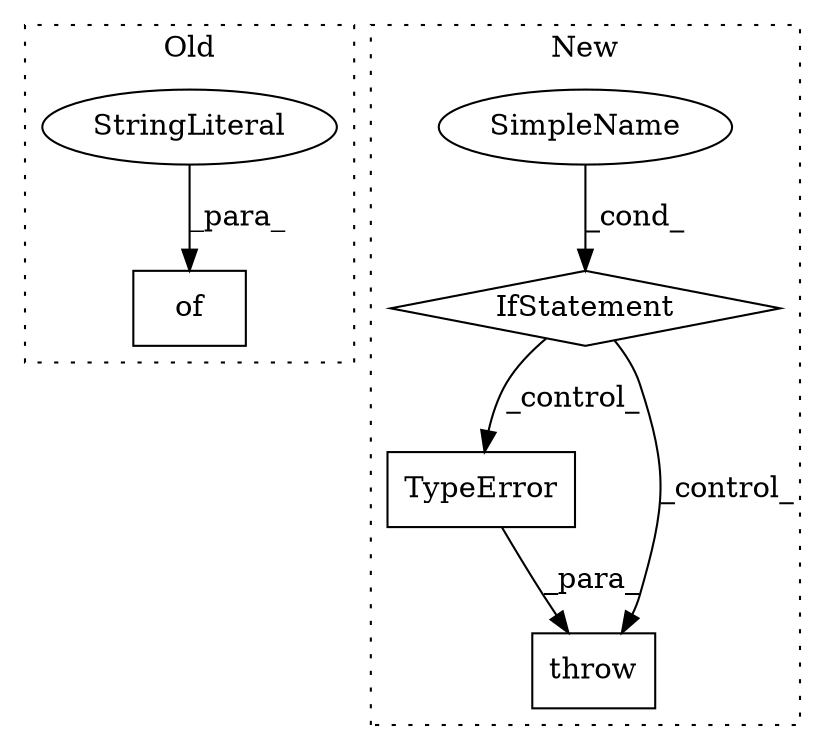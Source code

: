 digraph G {
subgraph cluster0 {
1 [label="of" a="32" s="1963,2035" l="3,1" shape="box"];
5 [label="StringLiteral" a="45" s="1982" l="9" shape="ellipse"];
label = "Old";
style="dotted";
}
subgraph cluster1 {
2 [label="TypeError" a="32" s="2601,2668" l="10,1" shape="box"];
3 [label="IfStatement" a="25" s="2324,2519" l="4,2" shape="diamond"];
4 [label="SimpleName" a="42" s="" l="" shape="ellipse"];
6 [label="throw" a="53" s="2595" l="6" shape="box"];
label = "New";
style="dotted";
}
2 -> 6 [label="_para_"];
3 -> 6 [label="_control_"];
3 -> 2 [label="_control_"];
4 -> 3 [label="_cond_"];
5 -> 1 [label="_para_"];
}